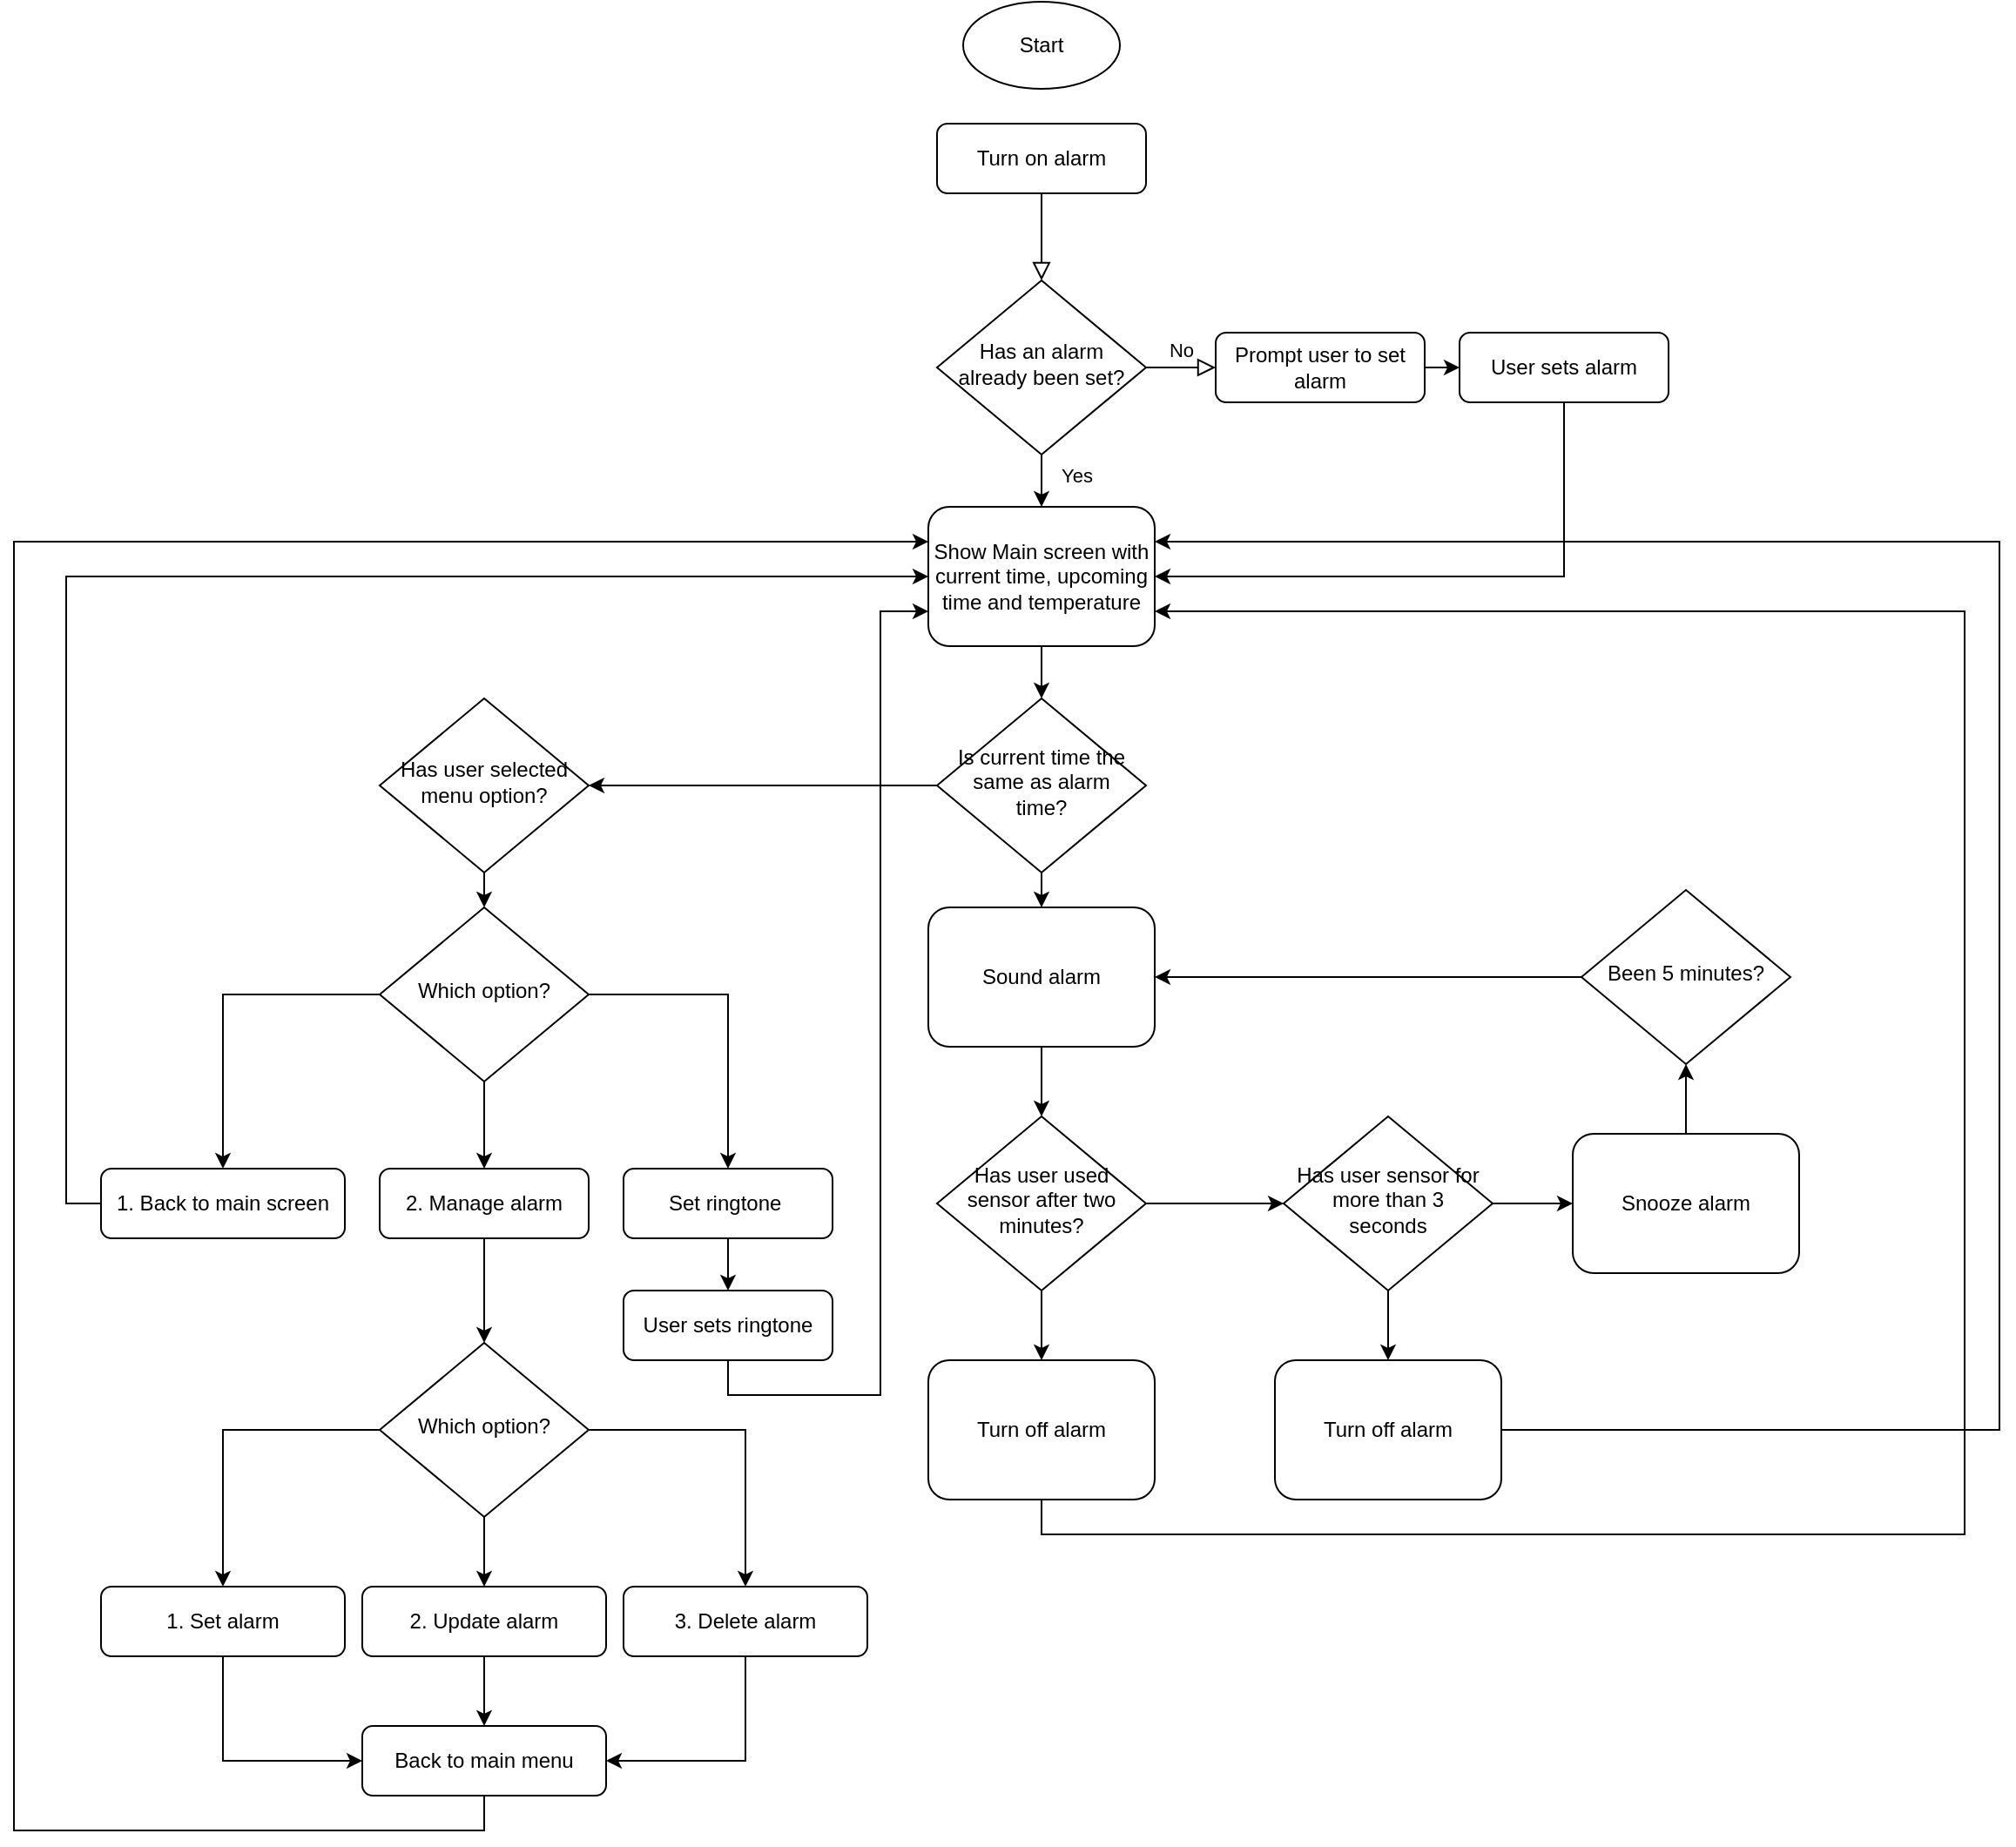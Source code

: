 <mxfile version="26.0.2" pages="2">
  <diagram id="C5RBs43oDa-KdzZeNtuy" name="Flow-Chart">
    <mxGraphModel dx="3323" dy="1074" grid="1" gridSize="10" guides="1" tooltips="1" connect="1" arrows="1" fold="1" page="1" pageScale="1" pageWidth="827" pageHeight="1169" math="0" shadow="0">
      <root>
        <mxCell id="WIyWlLk6GJQsqaUBKTNV-0" />
        <mxCell id="WIyWlLk6GJQsqaUBKTNV-1" parent="WIyWlLk6GJQsqaUBKTNV-0" />
        <mxCell id="WIyWlLk6GJQsqaUBKTNV-2" value="" style="rounded=0;html=1;jettySize=auto;orthogonalLoop=1;fontSize=11;endArrow=block;endFill=0;endSize=8;strokeWidth=1;shadow=0;labelBackgroundColor=none;edgeStyle=orthogonalEdgeStyle;" parent="WIyWlLk6GJQsqaUBKTNV-1" source="WIyWlLk6GJQsqaUBKTNV-3" target="WIyWlLk6GJQsqaUBKTNV-6" edge="1">
          <mxGeometry relative="1" as="geometry" />
        </mxCell>
        <mxCell id="WIyWlLk6GJQsqaUBKTNV-3" value="Turn on alarm" style="rounded=1;whiteSpace=wrap;html=1;fontSize=12;glass=0;strokeWidth=1;shadow=0;" parent="WIyWlLk6GJQsqaUBKTNV-1" vertex="1">
          <mxGeometry x="160" y="80" width="120" height="40" as="geometry" />
        </mxCell>
        <mxCell id="WIyWlLk6GJQsqaUBKTNV-5" value="No" style="edgeStyle=orthogonalEdgeStyle;rounded=0;html=1;jettySize=auto;orthogonalLoop=1;fontSize=11;endArrow=block;endFill=0;endSize=8;strokeWidth=1;shadow=0;labelBackgroundColor=none;" parent="WIyWlLk6GJQsqaUBKTNV-1" source="WIyWlLk6GJQsqaUBKTNV-6" target="WIyWlLk6GJQsqaUBKTNV-7" edge="1">
          <mxGeometry y="10" relative="1" as="geometry">
            <mxPoint as="offset" />
          </mxGeometry>
        </mxCell>
        <mxCell id="61KUt9iwjNR2aaostDay-4" style="edgeStyle=orthogonalEdgeStyle;rounded=0;orthogonalLoop=1;jettySize=auto;html=1;exitX=0.5;exitY=1;exitDx=0;exitDy=0;" edge="1" parent="WIyWlLk6GJQsqaUBKTNV-1" source="WIyWlLk6GJQsqaUBKTNV-6" target="61KUt9iwjNR2aaostDay-1">
          <mxGeometry relative="1" as="geometry" />
        </mxCell>
        <mxCell id="61KUt9iwjNR2aaostDay-6" value="Yes" style="edgeLabel;html=1;align=center;verticalAlign=middle;resizable=0;points=[];" vertex="1" connectable="0" parent="61KUt9iwjNR2aaostDay-4">
          <mxGeometry x="0.134" y="-1" relative="1" as="geometry">
            <mxPoint x="19" as="offset" />
          </mxGeometry>
        </mxCell>
        <mxCell id="WIyWlLk6GJQsqaUBKTNV-6" value="Has an alarm already been set?" style="rhombus;whiteSpace=wrap;html=1;shadow=0;fontFamily=Helvetica;fontSize=12;align=center;strokeWidth=1;spacing=6;spacingTop=-4;" parent="WIyWlLk6GJQsqaUBKTNV-1" vertex="1">
          <mxGeometry x="160" y="170" width="120" height="100" as="geometry" />
        </mxCell>
        <mxCell id="61KUt9iwjNR2aaostDay-2" style="edgeStyle=orthogonalEdgeStyle;rounded=0;orthogonalLoop=1;jettySize=auto;html=1;exitX=1;exitY=0.5;exitDx=0;exitDy=0;entryX=0;entryY=0.5;entryDx=0;entryDy=0;" edge="1" parent="WIyWlLk6GJQsqaUBKTNV-1" source="WIyWlLk6GJQsqaUBKTNV-7" target="61KUt9iwjNR2aaostDay-0">
          <mxGeometry relative="1" as="geometry" />
        </mxCell>
        <mxCell id="WIyWlLk6GJQsqaUBKTNV-7" value="Prompt user to set alarm" style="rounded=1;whiteSpace=wrap;html=1;fontSize=12;glass=0;strokeWidth=1;shadow=0;" parent="WIyWlLk6GJQsqaUBKTNV-1" vertex="1">
          <mxGeometry x="320" y="200" width="120" height="40" as="geometry" />
        </mxCell>
        <mxCell id="wZQ27z2wQF13kXDg69n1-1" value="Start" style="ellipse;whiteSpace=wrap;html=1;shadow=0;" vertex="1" parent="WIyWlLk6GJQsqaUBKTNV-1">
          <mxGeometry x="175" y="10" width="90" height="50" as="geometry" />
        </mxCell>
        <mxCell id="61KUt9iwjNR2aaostDay-3" style="edgeStyle=orthogonalEdgeStyle;rounded=0;orthogonalLoop=1;jettySize=auto;html=1;exitX=0.5;exitY=1;exitDx=0;exitDy=0;entryX=1;entryY=0.5;entryDx=0;entryDy=0;" edge="1" parent="WIyWlLk6GJQsqaUBKTNV-1" source="61KUt9iwjNR2aaostDay-0" target="61KUt9iwjNR2aaostDay-1">
          <mxGeometry relative="1" as="geometry" />
        </mxCell>
        <mxCell id="61KUt9iwjNR2aaostDay-0" value="User sets alarm" style="rounded=1;whiteSpace=wrap;html=1;fontSize=12;glass=0;strokeWidth=1;shadow=0;" vertex="1" parent="WIyWlLk6GJQsqaUBKTNV-1">
          <mxGeometry x="460" y="200" width="120" height="40" as="geometry" />
        </mxCell>
        <mxCell id="61KUt9iwjNR2aaostDay-23" style="edgeStyle=orthogonalEdgeStyle;rounded=0;orthogonalLoop=1;jettySize=auto;html=1;exitX=0.5;exitY=1;exitDx=0;exitDy=0;entryX=0.5;entryY=0;entryDx=0;entryDy=0;" edge="1" parent="WIyWlLk6GJQsqaUBKTNV-1" source="61KUt9iwjNR2aaostDay-1" target="61KUt9iwjNR2aaostDay-14">
          <mxGeometry relative="1" as="geometry" />
        </mxCell>
        <mxCell id="61KUt9iwjNR2aaostDay-1" value="Show Main screen with current time, upcoming time and temperature" style="rounded=1;whiteSpace=wrap;html=1;fontSize=12;glass=0;strokeWidth=1;shadow=0;" vertex="1" parent="WIyWlLk6GJQsqaUBKTNV-1">
          <mxGeometry x="155" y="300" width="130" height="80" as="geometry" />
        </mxCell>
        <mxCell id="FlYahWDBEmZcP4piark4-1" style="edgeStyle=orthogonalEdgeStyle;rounded=0;orthogonalLoop=1;jettySize=auto;html=1;exitX=0.5;exitY=1;exitDx=0;exitDy=0;entryX=0.5;entryY=0;entryDx=0;entryDy=0;" edge="1" parent="WIyWlLk6GJQsqaUBKTNV-1" source="61KUt9iwjNR2aaostDay-7" target="61KUt9iwjNR2aaostDay-9">
          <mxGeometry relative="1" as="geometry" />
        </mxCell>
        <mxCell id="61KUt9iwjNR2aaostDay-7" value="Sound alarm" style="rounded=1;whiteSpace=wrap;html=1;fontSize=12;glass=0;strokeWidth=1;shadow=0;" vertex="1" parent="WIyWlLk6GJQsqaUBKTNV-1">
          <mxGeometry x="155" y="530" width="130" height="80" as="geometry" />
        </mxCell>
        <mxCell id="FlYahWDBEmZcP4piark4-2" style="edgeStyle=orthogonalEdgeStyle;rounded=0;orthogonalLoop=1;jettySize=auto;html=1;exitX=0.5;exitY=1;exitDx=0;exitDy=0;entryX=0.5;entryY=0;entryDx=0;entryDy=0;" edge="1" parent="WIyWlLk6GJQsqaUBKTNV-1" source="61KUt9iwjNR2aaostDay-9" target="61KUt9iwjNR2aaostDay-10">
          <mxGeometry relative="1" as="geometry" />
        </mxCell>
        <mxCell id="FlYahWDBEmZcP4piark4-3" style="edgeStyle=orthogonalEdgeStyle;rounded=0;orthogonalLoop=1;jettySize=auto;html=1;exitX=1;exitY=0.5;exitDx=0;exitDy=0;" edge="1" parent="WIyWlLk6GJQsqaUBKTNV-1" source="61KUt9iwjNR2aaostDay-9" target="61KUt9iwjNR2aaostDay-12">
          <mxGeometry relative="1" as="geometry" />
        </mxCell>
        <mxCell id="61KUt9iwjNR2aaostDay-9" value="Has user used sensor after two minutes?" style="rhombus;whiteSpace=wrap;html=1;shadow=0;fontFamily=Helvetica;fontSize=12;align=center;strokeWidth=1;spacing=6;spacingTop=-4;" vertex="1" parent="WIyWlLk6GJQsqaUBKTNV-1">
          <mxGeometry x="160" y="650" width="120" height="100" as="geometry" />
        </mxCell>
        <mxCell id="FlYahWDBEmZcP4piark4-26" style="edgeStyle=orthogonalEdgeStyle;rounded=0;orthogonalLoop=1;jettySize=auto;html=1;exitX=0.5;exitY=1;exitDx=0;exitDy=0;entryX=1;entryY=0.75;entryDx=0;entryDy=0;" edge="1" parent="WIyWlLk6GJQsqaUBKTNV-1" source="61KUt9iwjNR2aaostDay-10" target="61KUt9iwjNR2aaostDay-1">
          <mxGeometry relative="1" as="geometry">
            <Array as="points">
              <mxPoint x="220" y="890" />
              <mxPoint x="750" y="890" />
              <mxPoint x="750" y="360" />
            </Array>
          </mxGeometry>
        </mxCell>
        <mxCell id="61KUt9iwjNR2aaostDay-10" value="Turn off alarm" style="rounded=1;whiteSpace=wrap;html=1;fontSize=12;glass=0;strokeWidth=1;shadow=0;" vertex="1" parent="WIyWlLk6GJQsqaUBKTNV-1">
          <mxGeometry x="155" y="790" width="130" height="80" as="geometry" />
        </mxCell>
        <mxCell id="FlYahWDBEmZcP4piark4-10" style="edgeStyle=orthogonalEdgeStyle;rounded=0;orthogonalLoop=1;jettySize=auto;html=1;exitX=1;exitY=0.5;exitDx=0;exitDy=0;entryX=1;entryY=0.25;entryDx=0;entryDy=0;" edge="1" parent="WIyWlLk6GJQsqaUBKTNV-1" source="61KUt9iwjNR2aaostDay-11" target="61KUt9iwjNR2aaostDay-1">
          <mxGeometry relative="1" as="geometry">
            <Array as="points">
              <mxPoint x="770" y="830" />
              <mxPoint x="770" y="320" />
            </Array>
          </mxGeometry>
        </mxCell>
        <mxCell id="61KUt9iwjNR2aaostDay-11" value="Turn off alarm" style="rounded=1;whiteSpace=wrap;html=1;fontSize=12;glass=0;strokeWidth=1;shadow=0;" vertex="1" parent="WIyWlLk6GJQsqaUBKTNV-1">
          <mxGeometry x="354" y="790" width="130" height="80" as="geometry" />
        </mxCell>
        <mxCell id="FlYahWDBEmZcP4piark4-4" style="edgeStyle=orthogonalEdgeStyle;rounded=0;orthogonalLoop=1;jettySize=auto;html=1;exitX=0.5;exitY=1;exitDx=0;exitDy=0;entryX=0.5;entryY=0;entryDx=0;entryDy=0;" edge="1" parent="WIyWlLk6GJQsqaUBKTNV-1" source="61KUt9iwjNR2aaostDay-12" target="61KUt9iwjNR2aaostDay-11">
          <mxGeometry relative="1" as="geometry" />
        </mxCell>
        <mxCell id="FlYahWDBEmZcP4piark4-5" style="edgeStyle=orthogonalEdgeStyle;rounded=0;orthogonalLoop=1;jettySize=auto;html=1;exitX=1;exitY=0.5;exitDx=0;exitDy=0;entryX=0;entryY=0.5;entryDx=0;entryDy=0;" edge="1" parent="WIyWlLk6GJQsqaUBKTNV-1" source="61KUt9iwjNR2aaostDay-12" target="61KUt9iwjNR2aaostDay-13">
          <mxGeometry relative="1" as="geometry" />
        </mxCell>
        <mxCell id="61KUt9iwjNR2aaostDay-12" value="Has user sensor for more than 3 seconds" style="rhombus;whiteSpace=wrap;html=1;shadow=0;fontFamily=Helvetica;fontSize=12;align=center;strokeWidth=1;spacing=6;spacingTop=-4;" vertex="1" parent="WIyWlLk6GJQsqaUBKTNV-1">
          <mxGeometry x="359" y="650" width="120" height="100" as="geometry" />
        </mxCell>
        <mxCell id="FlYahWDBEmZcP4piark4-7" style="edgeStyle=orthogonalEdgeStyle;rounded=0;orthogonalLoop=1;jettySize=auto;html=1;exitX=0.5;exitY=0;exitDx=0;exitDy=0;entryX=0.5;entryY=1;entryDx=0;entryDy=0;" edge="1" parent="WIyWlLk6GJQsqaUBKTNV-1" source="61KUt9iwjNR2aaostDay-13" target="FlYahWDBEmZcP4piark4-6">
          <mxGeometry relative="1" as="geometry" />
        </mxCell>
        <mxCell id="61KUt9iwjNR2aaostDay-13" value="Snooze alarm" style="rounded=1;whiteSpace=wrap;html=1;fontSize=12;glass=0;strokeWidth=1;shadow=0;" vertex="1" parent="WIyWlLk6GJQsqaUBKTNV-1">
          <mxGeometry x="525" y="660" width="130" height="80" as="geometry" />
        </mxCell>
        <mxCell id="61KUt9iwjNR2aaostDay-24" style="edgeStyle=orthogonalEdgeStyle;rounded=0;orthogonalLoop=1;jettySize=auto;html=1;exitX=0.5;exitY=1;exitDx=0;exitDy=0;entryX=0.5;entryY=0;entryDx=0;entryDy=0;" edge="1" parent="WIyWlLk6GJQsqaUBKTNV-1" source="61KUt9iwjNR2aaostDay-14" target="61KUt9iwjNR2aaostDay-7">
          <mxGeometry relative="1" as="geometry" />
        </mxCell>
        <mxCell id="61KUt9iwjNR2aaostDay-25" style="edgeStyle=orthogonalEdgeStyle;rounded=0;orthogonalLoop=1;jettySize=auto;html=1;exitX=0;exitY=0.5;exitDx=0;exitDy=0;entryX=1;entryY=0.5;entryDx=0;entryDy=0;" edge="1" parent="WIyWlLk6GJQsqaUBKTNV-1" source="61KUt9iwjNR2aaostDay-14" target="61KUt9iwjNR2aaostDay-16">
          <mxGeometry relative="1" as="geometry" />
        </mxCell>
        <mxCell id="61KUt9iwjNR2aaostDay-14" value="Is current time the same as alarm time?" style="rhombus;whiteSpace=wrap;html=1;shadow=0;fontFamily=Helvetica;fontSize=12;align=center;strokeWidth=1;spacing=6;spacingTop=-4;" vertex="1" parent="WIyWlLk6GJQsqaUBKTNV-1">
          <mxGeometry x="160" y="410" width="120" height="100" as="geometry" />
        </mxCell>
        <mxCell id="61KUt9iwjNR2aaostDay-26" style="edgeStyle=orthogonalEdgeStyle;rounded=0;orthogonalLoop=1;jettySize=auto;html=1;exitX=0.5;exitY=1;exitDx=0;exitDy=0;entryX=0.5;entryY=0;entryDx=0;entryDy=0;" edge="1" parent="WIyWlLk6GJQsqaUBKTNV-1" source="61KUt9iwjNR2aaostDay-16" target="61KUt9iwjNR2aaostDay-17">
          <mxGeometry relative="1" as="geometry" />
        </mxCell>
        <mxCell id="61KUt9iwjNR2aaostDay-16" value="Has user selected menu option?" style="rhombus;whiteSpace=wrap;html=1;shadow=0;fontFamily=Helvetica;fontSize=12;align=center;strokeWidth=1;spacing=6;spacingTop=-4;" vertex="1" parent="WIyWlLk6GJQsqaUBKTNV-1">
          <mxGeometry x="-160" y="410" width="120" height="100" as="geometry" />
        </mxCell>
        <mxCell id="61KUt9iwjNR2aaostDay-27" style="edgeStyle=orthogonalEdgeStyle;rounded=0;orthogonalLoop=1;jettySize=auto;html=1;exitX=0;exitY=0.5;exitDx=0;exitDy=0;entryX=0.5;entryY=0;entryDx=0;entryDy=0;" edge="1" parent="WIyWlLk6GJQsqaUBKTNV-1" source="61KUt9iwjNR2aaostDay-17" target="61KUt9iwjNR2aaostDay-19">
          <mxGeometry relative="1" as="geometry" />
        </mxCell>
        <mxCell id="61KUt9iwjNR2aaostDay-28" style="edgeStyle=orthogonalEdgeStyle;rounded=0;orthogonalLoop=1;jettySize=auto;html=1;exitX=0.5;exitY=1;exitDx=0;exitDy=0;entryX=0.5;entryY=0;entryDx=0;entryDy=0;" edge="1" parent="WIyWlLk6GJQsqaUBKTNV-1" source="61KUt9iwjNR2aaostDay-17" target="61KUt9iwjNR2aaostDay-20">
          <mxGeometry relative="1" as="geometry" />
        </mxCell>
        <mxCell id="61KUt9iwjNR2aaostDay-29" style="edgeStyle=orthogonalEdgeStyle;rounded=0;orthogonalLoop=1;jettySize=auto;html=1;exitX=1;exitY=0.5;exitDx=0;exitDy=0;" edge="1" parent="WIyWlLk6GJQsqaUBKTNV-1" source="61KUt9iwjNR2aaostDay-17" target="61KUt9iwjNR2aaostDay-21">
          <mxGeometry relative="1" as="geometry" />
        </mxCell>
        <mxCell id="61KUt9iwjNR2aaostDay-17" value="Which option?" style="rhombus;whiteSpace=wrap;html=1;shadow=0;fontFamily=Helvetica;fontSize=12;align=center;strokeWidth=1;spacing=6;spacingTop=-4;" vertex="1" parent="WIyWlLk6GJQsqaUBKTNV-1">
          <mxGeometry x="-160" y="530" width="120" height="100" as="geometry" />
        </mxCell>
        <mxCell id="61KUt9iwjNR2aaostDay-31" style="edgeStyle=orthogonalEdgeStyle;rounded=0;orthogonalLoop=1;jettySize=auto;html=1;exitX=0;exitY=0.5;exitDx=0;exitDy=0;entryX=0;entryY=0.5;entryDx=0;entryDy=0;" edge="1" parent="WIyWlLk6GJQsqaUBKTNV-1" source="61KUt9iwjNR2aaostDay-19" target="61KUt9iwjNR2aaostDay-1">
          <mxGeometry relative="1" as="geometry">
            <mxPoint x="150" y="340" as="targetPoint" />
          </mxGeometry>
        </mxCell>
        <mxCell id="61KUt9iwjNR2aaostDay-19" value="1. Back to main screen" style="rounded=1;whiteSpace=wrap;html=1;fontSize=12;glass=0;strokeWidth=1;shadow=0;" vertex="1" parent="WIyWlLk6GJQsqaUBKTNV-1">
          <mxGeometry x="-320" y="680" width="140" height="40" as="geometry" />
        </mxCell>
        <mxCell id="FlYahWDBEmZcP4piark4-12" style="edgeStyle=orthogonalEdgeStyle;rounded=0;orthogonalLoop=1;jettySize=auto;html=1;exitX=0.5;exitY=1;exitDx=0;exitDy=0;entryX=0.5;entryY=0;entryDx=0;entryDy=0;" edge="1" parent="WIyWlLk6GJQsqaUBKTNV-1" source="61KUt9iwjNR2aaostDay-20" target="FlYahWDBEmZcP4piark4-11">
          <mxGeometry relative="1" as="geometry" />
        </mxCell>
        <mxCell id="61KUt9iwjNR2aaostDay-20" value="2. Manage alarm" style="rounded=1;whiteSpace=wrap;html=1;fontSize=12;glass=0;strokeWidth=1;shadow=0;" vertex="1" parent="WIyWlLk6GJQsqaUBKTNV-1">
          <mxGeometry x="-160" y="680" width="120" height="40" as="geometry" />
        </mxCell>
        <mxCell id="61KUt9iwjNR2aaostDay-30" style="edgeStyle=orthogonalEdgeStyle;rounded=0;orthogonalLoop=1;jettySize=auto;html=1;exitX=0.5;exitY=1;exitDx=0;exitDy=0;entryX=0.5;entryY=0;entryDx=0;entryDy=0;" edge="1" parent="WIyWlLk6GJQsqaUBKTNV-1" source="61KUt9iwjNR2aaostDay-21" target="61KUt9iwjNR2aaostDay-22">
          <mxGeometry relative="1" as="geometry" />
        </mxCell>
        <mxCell id="61KUt9iwjNR2aaostDay-21" value="Set ringtone&amp;nbsp;" style="rounded=1;whiteSpace=wrap;html=1;fontSize=12;glass=0;strokeWidth=1;shadow=0;" vertex="1" parent="WIyWlLk6GJQsqaUBKTNV-1">
          <mxGeometry x="-20" y="680" width="120" height="40" as="geometry" />
        </mxCell>
        <mxCell id="FlYahWDBEmZcP4piark4-0" style="edgeStyle=orthogonalEdgeStyle;rounded=0;orthogonalLoop=1;jettySize=auto;html=1;exitX=0.5;exitY=1;exitDx=0;exitDy=0;entryX=0;entryY=0.75;entryDx=0;entryDy=0;" edge="1" parent="WIyWlLk6GJQsqaUBKTNV-1" source="61KUt9iwjNR2aaostDay-22" target="61KUt9iwjNR2aaostDay-1">
          <mxGeometry relative="1" as="geometry" />
        </mxCell>
        <mxCell id="61KUt9iwjNR2aaostDay-22" value="User sets ringtone" style="rounded=1;whiteSpace=wrap;html=1;fontSize=12;glass=0;strokeWidth=1;shadow=0;" vertex="1" parent="WIyWlLk6GJQsqaUBKTNV-1">
          <mxGeometry x="-20" y="750" width="120" height="40" as="geometry" />
        </mxCell>
        <mxCell id="FlYahWDBEmZcP4piark4-8" style="edgeStyle=orthogonalEdgeStyle;rounded=0;orthogonalLoop=1;jettySize=auto;html=1;exitX=0;exitY=0.5;exitDx=0;exitDy=0;" edge="1" parent="WIyWlLk6GJQsqaUBKTNV-1" source="FlYahWDBEmZcP4piark4-6" target="61KUt9iwjNR2aaostDay-7">
          <mxGeometry relative="1" as="geometry" />
        </mxCell>
        <mxCell id="FlYahWDBEmZcP4piark4-6" value="Been 5 minutes?" style="rhombus;whiteSpace=wrap;html=1;shadow=0;fontFamily=Helvetica;fontSize=12;align=center;strokeWidth=1;spacing=6;spacingTop=-4;" vertex="1" parent="WIyWlLk6GJQsqaUBKTNV-1">
          <mxGeometry x="530" y="520" width="120" height="100" as="geometry" />
        </mxCell>
        <mxCell id="FlYahWDBEmZcP4piark4-16" style="edgeStyle=orthogonalEdgeStyle;rounded=0;orthogonalLoop=1;jettySize=auto;html=1;exitX=0;exitY=0.5;exitDx=0;exitDy=0;entryX=0.5;entryY=0;entryDx=0;entryDy=0;" edge="1" parent="WIyWlLk6GJQsqaUBKTNV-1" source="FlYahWDBEmZcP4piark4-11" target="FlYahWDBEmZcP4piark4-13">
          <mxGeometry relative="1" as="geometry" />
        </mxCell>
        <mxCell id="FlYahWDBEmZcP4piark4-17" style="edgeStyle=orthogonalEdgeStyle;rounded=0;orthogonalLoop=1;jettySize=auto;html=1;exitX=0.5;exitY=1;exitDx=0;exitDy=0;entryX=0.5;entryY=0;entryDx=0;entryDy=0;" edge="1" parent="WIyWlLk6GJQsqaUBKTNV-1" source="FlYahWDBEmZcP4piark4-11" target="FlYahWDBEmZcP4piark4-14">
          <mxGeometry relative="1" as="geometry" />
        </mxCell>
        <mxCell id="FlYahWDBEmZcP4piark4-18" style="edgeStyle=orthogonalEdgeStyle;rounded=0;orthogonalLoop=1;jettySize=auto;html=1;exitX=1;exitY=0.5;exitDx=0;exitDy=0;entryX=0.5;entryY=0;entryDx=0;entryDy=0;" edge="1" parent="WIyWlLk6GJQsqaUBKTNV-1" source="FlYahWDBEmZcP4piark4-11" target="FlYahWDBEmZcP4piark4-15">
          <mxGeometry relative="1" as="geometry" />
        </mxCell>
        <mxCell id="FlYahWDBEmZcP4piark4-11" value="Which option?" style="rhombus;whiteSpace=wrap;html=1;shadow=0;fontFamily=Helvetica;fontSize=12;align=center;strokeWidth=1;spacing=6;spacingTop=-4;" vertex="1" parent="WIyWlLk6GJQsqaUBKTNV-1">
          <mxGeometry x="-160" y="780" width="120" height="100" as="geometry" />
        </mxCell>
        <mxCell id="FlYahWDBEmZcP4piark4-20" style="edgeStyle=orthogonalEdgeStyle;rounded=0;orthogonalLoop=1;jettySize=auto;html=1;exitX=0.5;exitY=1;exitDx=0;exitDy=0;entryX=0;entryY=0.5;entryDx=0;entryDy=0;" edge="1" parent="WIyWlLk6GJQsqaUBKTNV-1" source="FlYahWDBEmZcP4piark4-13" target="FlYahWDBEmZcP4piark4-19">
          <mxGeometry relative="1" as="geometry" />
        </mxCell>
        <mxCell id="FlYahWDBEmZcP4piark4-13" value="1. Set alarm" style="rounded=1;whiteSpace=wrap;html=1;fontSize=12;glass=0;strokeWidth=1;shadow=0;" vertex="1" parent="WIyWlLk6GJQsqaUBKTNV-1">
          <mxGeometry x="-320" y="920" width="140" height="40" as="geometry" />
        </mxCell>
        <mxCell id="FlYahWDBEmZcP4piark4-21" style="edgeStyle=orthogonalEdgeStyle;rounded=0;orthogonalLoop=1;jettySize=auto;html=1;exitX=0.5;exitY=1;exitDx=0;exitDy=0;entryX=0.5;entryY=0;entryDx=0;entryDy=0;" edge="1" parent="WIyWlLk6GJQsqaUBKTNV-1" source="FlYahWDBEmZcP4piark4-14" target="FlYahWDBEmZcP4piark4-19">
          <mxGeometry relative="1" as="geometry" />
        </mxCell>
        <mxCell id="FlYahWDBEmZcP4piark4-14" value="2. Update alarm" style="rounded=1;whiteSpace=wrap;html=1;fontSize=12;glass=0;strokeWidth=1;shadow=0;" vertex="1" parent="WIyWlLk6GJQsqaUBKTNV-1">
          <mxGeometry x="-170" y="920" width="140" height="40" as="geometry" />
        </mxCell>
        <mxCell id="FlYahWDBEmZcP4piark4-22" style="edgeStyle=orthogonalEdgeStyle;rounded=0;orthogonalLoop=1;jettySize=auto;html=1;exitX=0.5;exitY=1;exitDx=0;exitDy=0;entryX=1;entryY=0.5;entryDx=0;entryDy=0;" edge="1" parent="WIyWlLk6GJQsqaUBKTNV-1" source="FlYahWDBEmZcP4piark4-15" target="FlYahWDBEmZcP4piark4-19">
          <mxGeometry relative="1" as="geometry" />
        </mxCell>
        <mxCell id="FlYahWDBEmZcP4piark4-15" value="3. Delete alarm" style="rounded=1;whiteSpace=wrap;html=1;fontSize=12;glass=0;strokeWidth=1;shadow=0;" vertex="1" parent="WIyWlLk6GJQsqaUBKTNV-1">
          <mxGeometry x="-20" y="920" width="140" height="40" as="geometry" />
        </mxCell>
        <mxCell id="FlYahWDBEmZcP4piark4-23" style="edgeStyle=orthogonalEdgeStyle;rounded=0;orthogonalLoop=1;jettySize=auto;html=1;exitX=0.5;exitY=1;exitDx=0;exitDy=0;entryX=0;entryY=0.25;entryDx=0;entryDy=0;" edge="1" parent="WIyWlLk6GJQsqaUBKTNV-1" source="FlYahWDBEmZcP4piark4-19" target="61KUt9iwjNR2aaostDay-1">
          <mxGeometry relative="1" as="geometry">
            <Array as="points">
              <mxPoint x="-100" y="1060" />
              <mxPoint x="-370" y="1060" />
              <mxPoint x="-370" y="320" />
            </Array>
          </mxGeometry>
        </mxCell>
        <mxCell id="FlYahWDBEmZcP4piark4-19" value="Back to main menu" style="rounded=1;whiteSpace=wrap;html=1;fontSize=12;glass=0;strokeWidth=1;shadow=0;" vertex="1" parent="WIyWlLk6GJQsqaUBKTNV-1">
          <mxGeometry x="-170" y="1000" width="140" height="40" as="geometry" />
        </mxCell>
      </root>
    </mxGraphModel>
  </diagram>
  <diagram id="eEwaZSRgZAd7NkYnfdaY" name="Block-Diagram">
    <mxGraphModel dx="1248" dy="537" grid="1" gridSize="10" guides="1" tooltips="1" connect="1" arrows="1" fold="1" page="1" pageScale="1" pageWidth="827" pageHeight="1169" math="0" shadow="0">
      <root>
        <mxCell id="0" />
        <mxCell id="1" parent="0" />
        <mxCell id="9Lj-U-rQavG5mEKbug4e-1" value="" style="ellipse;whiteSpace=wrap;html=1;" vertex="1" parent="1">
          <mxGeometry x="390" y="220" width="120" height="80" as="geometry" />
        </mxCell>
      </root>
    </mxGraphModel>
  </diagram>
</mxfile>
